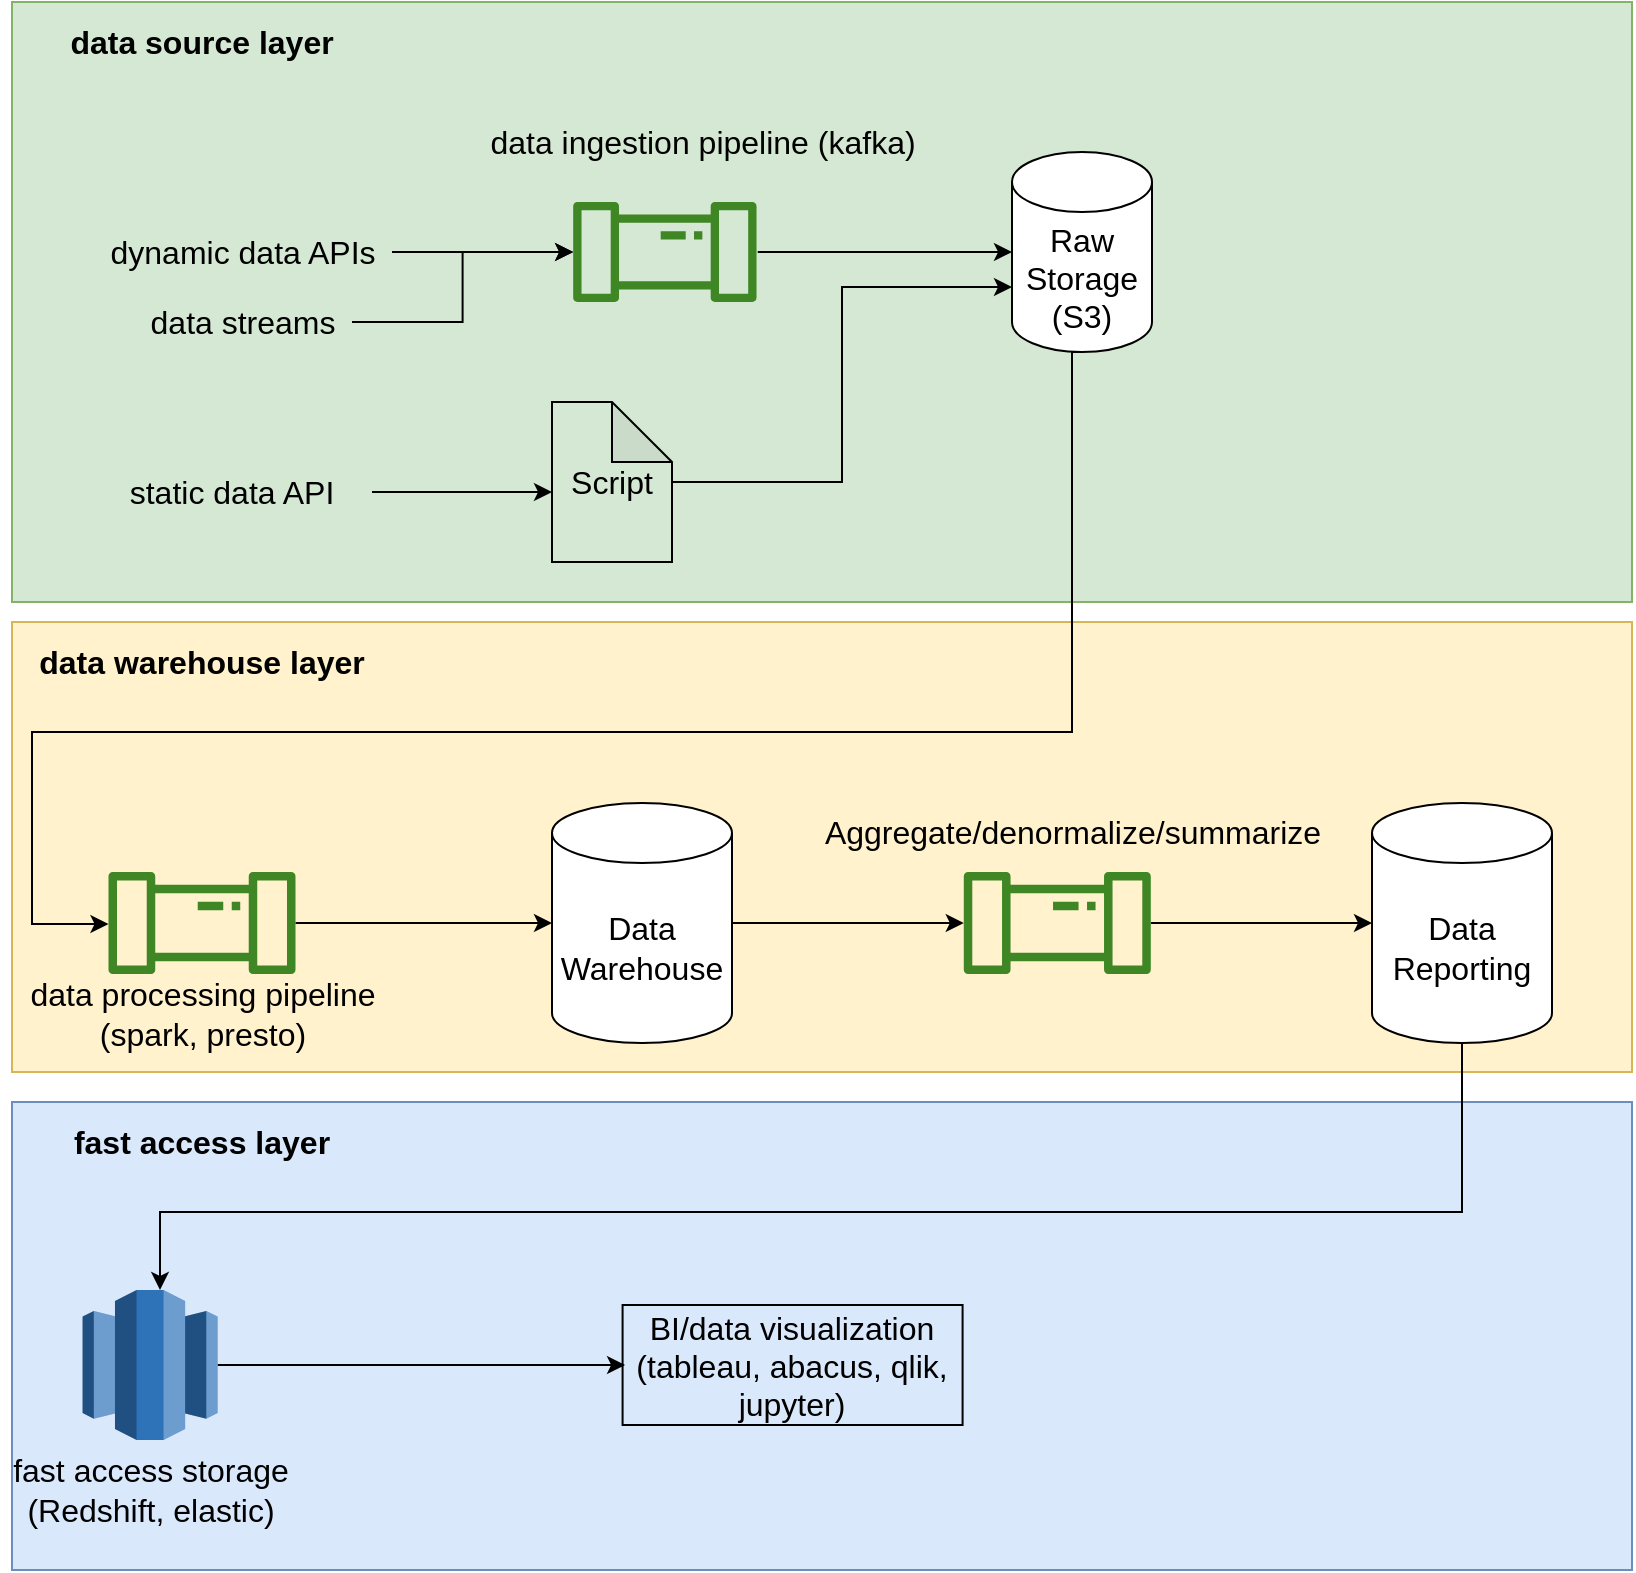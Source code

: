 <mxfile version="16.4.3" type="device"><diagram id="spYsODlGjsiwrrKNXbBs" name="Page-1"><mxGraphModel dx="1282" dy="676" grid="1" gridSize="10" guides="1" tooltips="1" connect="1" arrows="1" fold="1" page="1" pageScale="1" pageWidth="850" pageHeight="1100" math="0" shadow="0"><root><mxCell id="0"/><mxCell id="1" parent="0"/><mxCell id="_YTuUOV_VtntG0HQSJwL-56" value="" style="rounded=0;whiteSpace=wrap;html=1;fontSize=16;fillColor=#dae8fc;strokeColor=#6c8ebf;" vertex="1" parent="1"><mxGeometry x="10" y="590" width="810" height="234" as="geometry"/></mxCell><mxCell id="_YTuUOV_VtntG0HQSJwL-55" value="" style="rounded=0;whiteSpace=wrap;html=1;fontSize=16;fillColor=#fff2cc;strokeColor=#d6b656;" vertex="1" parent="1"><mxGeometry x="10" y="350" width="810" height="225" as="geometry"/></mxCell><mxCell id="_YTuUOV_VtntG0HQSJwL-4" value="" style="rounded=0;whiteSpace=wrap;html=1;fontSize=16;fillColor=#d5e8d4;strokeColor=#82b366;" vertex="1" parent="1"><mxGeometry x="10" y="40" width="810" height="300" as="geometry"/></mxCell><mxCell id="_YTuUOV_VtntG0HQSJwL-25" value="" style="edgeStyle=orthogonalEdgeStyle;rounded=0;orthogonalLoop=1;jettySize=auto;html=1;fontSize=16;strokeColor=default;" edge="1" parent="1" source="_YTuUOV_VtntG0HQSJwL-3" target="_YTuUOV_VtntG0HQSJwL-10"><mxGeometry relative="1" as="geometry"/></mxCell><mxCell id="_YTuUOV_VtntG0HQSJwL-3" value="dynamic data APIs" style="text;html=1;align=center;verticalAlign=middle;resizable=0;points=[];autosize=1;strokeColor=none;fillColor=none;fontSize=16;" vertex="1" parent="1"><mxGeometry x="50" y="155" width="150" height="20" as="geometry"/></mxCell><mxCell id="_YTuUOV_VtntG0HQSJwL-5" value="data source layer" style="text;html=1;strokeColor=none;fillColor=none;align=center;verticalAlign=middle;whiteSpace=wrap;rounded=0;fontSize=16;fontStyle=1" vertex="1" parent="1"><mxGeometry x="10" y="40" width="190" height="40" as="geometry"/></mxCell><mxCell id="_YTuUOV_VtntG0HQSJwL-24" value="" style="edgeStyle=orthogonalEdgeStyle;rounded=0;orthogonalLoop=1;jettySize=auto;html=1;fontSize=16;strokeColor=default;" edge="1" parent="1" source="_YTuUOV_VtntG0HQSJwL-7" target="_YTuUOV_VtntG0HQSJwL-10"><mxGeometry relative="1" as="geometry"/></mxCell><mxCell id="_YTuUOV_VtntG0HQSJwL-7" value="data streams" style="text;html=1;align=center;verticalAlign=middle;resizable=0;points=[];autosize=1;strokeColor=none;fillColor=none;fontSize=16;" vertex="1" parent="1"><mxGeometry x="70" y="190" width="110" height="20" as="geometry"/></mxCell><mxCell id="_YTuUOV_VtntG0HQSJwL-29" value="" style="edgeStyle=orthogonalEdgeStyle;rounded=0;orthogonalLoop=1;jettySize=auto;html=1;fontSize=16;strokeColor=default;exitX=0.5;exitY=1;exitDx=0;exitDy=0;exitPerimeter=0;" edge="1" parent="1" source="_YTuUOV_VtntG0HQSJwL-9" target="_YTuUOV_VtntG0HQSJwL-30"><mxGeometry relative="1" as="geometry"><mxPoint x="540" y="260" as="sourcePoint"/><mxPoint x="110" y="495" as="targetPoint"/><Array as="points"><mxPoint x="540" y="215"/><mxPoint x="540" y="405"/><mxPoint x="20" y="405"/><mxPoint x="20" y="501"/></Array></mxGeometry></mxCell><mxCell id="_YTuUOV_VtntG0HQSJwL-9" value="Raw Storage (S3)" style="shape=cylinder3;whiteSpace=wrap;html=1;boundedLbl=1;backgroundOutline=1;size=15;fontSize=16;" vertex="1" parent="1"><mxGeometry x="510" y="115" width="70" height="100" as="geometry"/></mxCell><mxCell id="_YTuUOV_VtntG0HQSJwL-10" value="" style="sketch=0;outlineConnect=0;fontColor=#232F3E;gradientColor=none;fillColor=#3F8624;strokeColor=none;dashed=0;verticalLabelPosition=bottom;verticalAlign=top;align=center;html=1;fontSize=12;fontStyle=0;aspect=fixed;pointerEvents=1;shape=mxgraph.aws4.iot_analytics_pipeline;" vertex="1" parent="1"><mxGeometry x="290" y="140" width="92.86" height="50" as="geometry"/></mxCell><mxCell id="_YTuUOV_VtntG0HQSJwL-13" value="data ingestion pipeline (kafka)" style="text;html=1;align=center;verticalAlign=middle;resizable=0;points=[];autosize=1;strokeColor=none;fillColor=none;fontSize=16;" vertex="1" parent="1"><mxGeometry x="240" y="100" width="230" height="20" as="geometry"/></mxCell><mxCell id="_YTuUOV_VtntG0HQSJwL-17" value="" style="endArrow=classic;html=1;rounded=0;fontSize=16;strokeColor=default;" edge="1" parent="1" target="_YTuUOV_VtntG0HQSJwL-9"><mxGeometry width="50" height="50" relative="1" as="geometry"><mxPoint x="382.86" y="165" as="sourcePoint"/><mxPoint x="432.86" y="115" as="targetPoint"/></mxGeometry></mxCell><mxCell id="_YTuUOV_VtntG0HQSJwL-20" value="" style="edgeStyle=orthogonalEdgeStyle;rounded=0;orthogonalLoop=1;jettySize=auto;html=1;fontSize=16;strokeColor=default;" edge="1" parent="1" source="_YTuUOV_VtntG0HQSJwL-18"><mxGeometry relative="1" as="geometry"><mxPoint x="280" y="285" as="targetPoint"/></mxGeometry></mxCell><mxCell id="_YTuUOV_VtntG0HQSJwL-18" value="static data API" style="text;html=1;strokeColor=none;fillColor=none;align=center;verticalAlign=middle;whiteSpace=wrap;rounded=0;fontSize=16;" vertex="1" parent="1"><mxGeometry x="50" y="260" width="140" height="50" as="geometry"/></mxCell><mxCell id="_YTuUOV_VtntG0HQSJwL-23" value="" style="edgeStyle=orthogonalEdgeStyle;rounded=0;orthogonalLoop=1;jettySize=auto;html=1;fontSize=16;strokeColor=default;entryX=0;entryY=0;entryDx=0;entryDy=67.5;entryPerimeter=0;" edge="1" parent="1" source="_YTuUOV_VtntG0HQSJwL-21" target="_YTuUOV_VtntG0HQSJwL-9"><mxGeometry relative="1" as="geometry"><mxPoint x="420" y="285" as="targetPoint"/></mxGeometry></mxCell><mxCell id="_YTuUOV_VtntG0HQSJwL-21" value="Script" style="shape=note;whiteSpace=wrap;html=1;backgroundOutline=1;darkOpacity=0.05;fontSize=16;fillColor=none;" vertex="1" parent="1"><mxGeometry x="280" y="240" width="60" height="80" as="geometry"/></mxCell><mxCell id="_YTuUOV_VtntG0HQSJwL-36" value="" style="edgeStyle=orthogonalEdgeStyle;rounded=0;orthogonalLoop=1;jettySize=auto;html=1;fontSize=16;strokeColor=default;" edge="1" parent="1" source="_YTuUOV_VtntG0HQSJwL-26" target="_YTuUOV_VtntG0HQSJwL-34"><mxGeometry relative="1" as="geometry"><mxPoint x="450" y="500.5" as="targetPoint"/></mxGeometry></mxCell><mxCell id="_YTuUOV_VtntG0HQSJwL-26" value="Data Warehouse" style="shape=cylinder3;whiteSpace=wrap;html=1;boundedLbl=1;backgroundOutline=1;size=15;fontSize=16;" vertex="1" parent="1"><mxGeometry x="280" y="440.5" width="90" height="120" as="geometry"/></mxCell><mxCell id="_YTuUOV_VtntG0HQSJwL-33" value="" style="edgeStyle=orthogonalEdgeStyle;rounded=0;orthogonalLoop=1;jettySize=auto;html=1;fontSize=16;strokeColor=default;" edge="1" parent="1" source="_YTuUOV_VtntG0HQSJwL-30" target="_YTuUOV_VtntG0HQSJwL-26"><mxGeometry relative="1" as="geometry"/></mxCell><mxCell id="_YTuUOV_VtntG0HQSJwL-30" value="" style="sketch=0;outlineConnect=0;fontColor=#232F3E;gradientColor=none;fillColor=#3F8624;strokeColor=none;dashed=0;verticalLabelPosition=bottom;verticalAlign=top;align=center;html=1;fontSize=12;fontStyle=0;aspect=fixed;pointerEvents=1;shape=mxgraph.aws4.iot_analytics_pipeline;" vertex="1" parent="1"><mxGeometry x="57.64" y="475" width="94.71" height="51" as="geometry"/></mxCell><mxCell id="_YTuUOV_VtntG0HQSJwL-31" value="data processing pipeline &lt;br&gt;(spark, presto)" style="text;html=1;align=center;verticalAlign=middle;resizable=0;points=[];autosize=1;strokeColor=none;fillColor=none;fontSize=16;" vertex="1" parent="1"><mxGeometry x="10" y="526" width="190" height="40" as="geometry"/></mxCell><mxCell id="_YTuUOV_VtntG0HQSJwL-43" value="" style="edgeStyle=orthogonalEdgeStyle;rounded=0;orthogonalLoop=1;jettySize=auto;html=1;fontSize=16;strokeColor=default;entryX=0;entryY=0.5;entryDx=0;entryDy=0;entryPerimeter=0;" edge="1" parent="1" source="_YTuUOV_VtntG0HQSJwL-34" target="_YTuUOV_VtntG0HQSJwL-44"><mxGeometry relative="1" as="geometry"><mxPoint x="680" y="501" as="targetPoint"/></mxGeometry></mxCell><mxCell id="_YTuUOV_VtntG0HQSJwL-34" value="" style="sketch=0;outlineConnect=0;fontColor=#232F3E;gradientColor=none;fillColor=#3F8624;strokeColor=none;dashed=0;verticalLabelPosition=bottom;verticalAlign=top;align=center;html=1;fontSize=12;fontStyle=0;aspect=fixed;pointerEvents=1;shape=mxgraph.aws4.iot_analytics_pipeline;" vertex="1" parent="1"><mxGeometry x="485.29" y="475" width="94.71" height="51" as="geometry"/></mxCell><mxCell id="_YTuUOV_VtntG0HQSJwL-37" value="Aggregate/denormalize/summarize" style="text;html=1;align=center;verticalAlign=middle;resizable=0;points=[];autosize=1;strokeColor=none;fillColor=none;fontSize=16;" vertex="1" parent="1"><mxGeometry x="410" y="445" width="260" height="20" as="geometry"/></mxCell><mxCell id="_YTuUOV_VtntG0HQSJwL-46" value="" style="edgeStyle=orthogonalEdgeStyle;rounded=0;orthogonalLoop=1;jettySize=auto;html=1;fontSize=16;strokeColor=default;exitX=0.5;exitY=1;exitDx=0;exitDy=0;exitPerimeter=0;" edge="1" parent="1" source="_YTuUOV_VtntG0HQSJwL-44" target="_YTuUOV_VtntG0HQSJwL-45"><mxGeometry relative="1" as="geometry"><mxPoint x="735" y="590" as="sourcePoint"/><Array as="points"><mxPoint x="735" y="645"/><mxPoint x="84" y="645"/></Array></mxGeometry></mxCell><mxCell id="_YTuUOV_VtntG0HQSJwL-44" value="Data Reporting" style="shape=cylinder3;whiteSpace=wrap;html=1;boundedLbl=1;backgroundOutline=1;size=15;fontSize=16;" vertex="1" parent="1"><mxGeometry x="690" y="440.5" width="90" height="120" as="geometry"/></mxCell><mxCell id="_YTuUOV_VtntG0HQSJwL-52" value="" style="edgeStyle=orthogonalEdgeStyle;rounded=0;orthogonalLoop=1;jettySize=auto;html=1;fontSize=16;strokeColor=default;" edge="1" parent="1" source="_YTuUOV_VtntG0HQSJwL-45"><mxGeometry relative="1" as="geometry"><mxPoint x="316.54" y="721.5" as="targetPoint"/></mxGeometry></mxCell><mxCell id="_YTuUOV_VtntG0HQSJwL-45" value="" style="outlineConnect=0;dashed=0;verticalLabelPosition=bottom;verticalAlign=top;align=center;html=1;shape=mxgraph.aws3.redshift;fillColor=#2E73B8;gradientColor=none;fontSize=16;" vertex="1" parent="1"><mxGeometry x="45.29" y="684" width="67.5" height="75" as="geometry"/></mxCell><mxCell id="_YTuUOV_VtntG0HQSJwL-50" value="fast access storage&lt;br&gt;(Redshift, elastic)" style="text;html=1;align=center;verticalAlign=middle;resizable=0;points=[];autosize=1;strokeColor=none;fillColor=none;fontSize=16;" vertex="1" parent="1"><mxGeometry x="4.04" y="764" width="150" height="40" as="geometry"/></mxCell><mxCell id="_YTuUOV_VtntG0HQSJwL-54" value="BI/data visualization&lt;br&gt;(tableau, abacus, qlik, jupyter)" style="rounded=0;whiteSpace=wrap;html=1;fontSize=16;fillColor=none;" vertex="1" parent="1"><mxGeometry x="315.29" y="691.5" width="170" height="60" as="geometry"/></mxCell><mxCell id="_YTuUOV_VtntG0HQSJwL-58" value="data warehouse layer" style="text;html=1;strokeColor=none;fillColor=none;align=center;verticalAlign=middle;whiteSpace=wrap;rounded=0;fontSize=16;fontStyle=1" vertex="1" parent="1"><mxGeometry x="10" y="350" width="190" height="40" as="geometry"/></mxCell><mxCell id="_YTuUOV_VtntG0HQSJwL-60" value="fast access layer" style="text;html=1;strokeColor=none;fillColor=none;align=center;verticalAlign=middle;whiteSpace=wrap;rounded=0;fontSize=16;fontStyle=1" vertex="1" parent="1"><mxGeometry x="10" y="590" width="190" height="40" as="geometry"/></mxCell></root></mxGraphModel></diagram></mxfile>